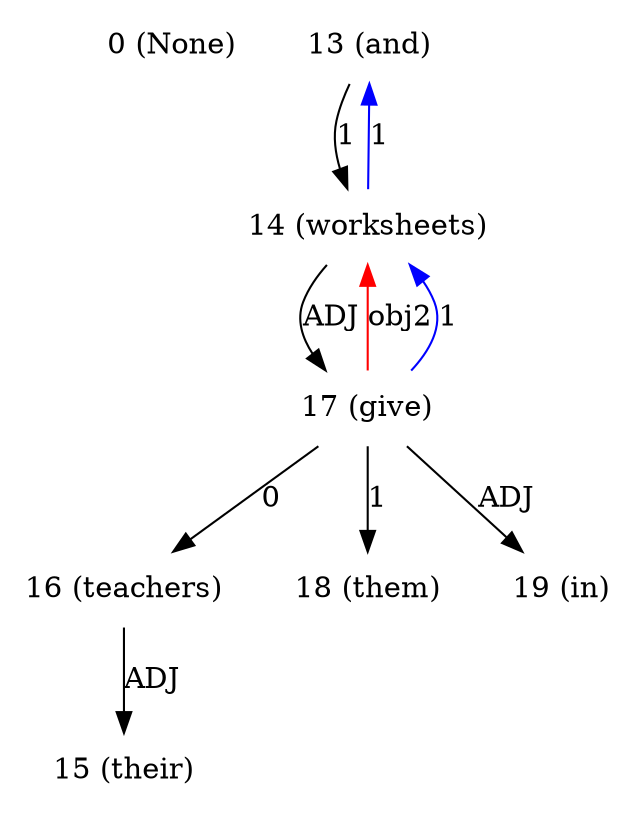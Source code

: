 digraph G{
edge [dir=forward]
node [shape=plaintext]

0 [label="0 (None)"]
13 [label="13 (and)"]
13 -> 14 [label="1"]
14 [label="14 (worksheets)"]
14 -> 13 [label="1", color="blue"]
17 -> 14 [label="obj2", color="red"]
14 -> 17 [label="ADJ"]
15 [label="15 (their)"]
16 [label="16 (teachers)"]
16 -> 15 [label="ADJ"]
17 [label="17 (give)"]
17 -> 18 [label="1"]
17 -> 14 [label="1", color="blue"]
17 -> 16 [label="0"]
17 -> 19 [label="ADJ"]
18 [label="18 (them)"]
19 [label="19 (in)"]
}
